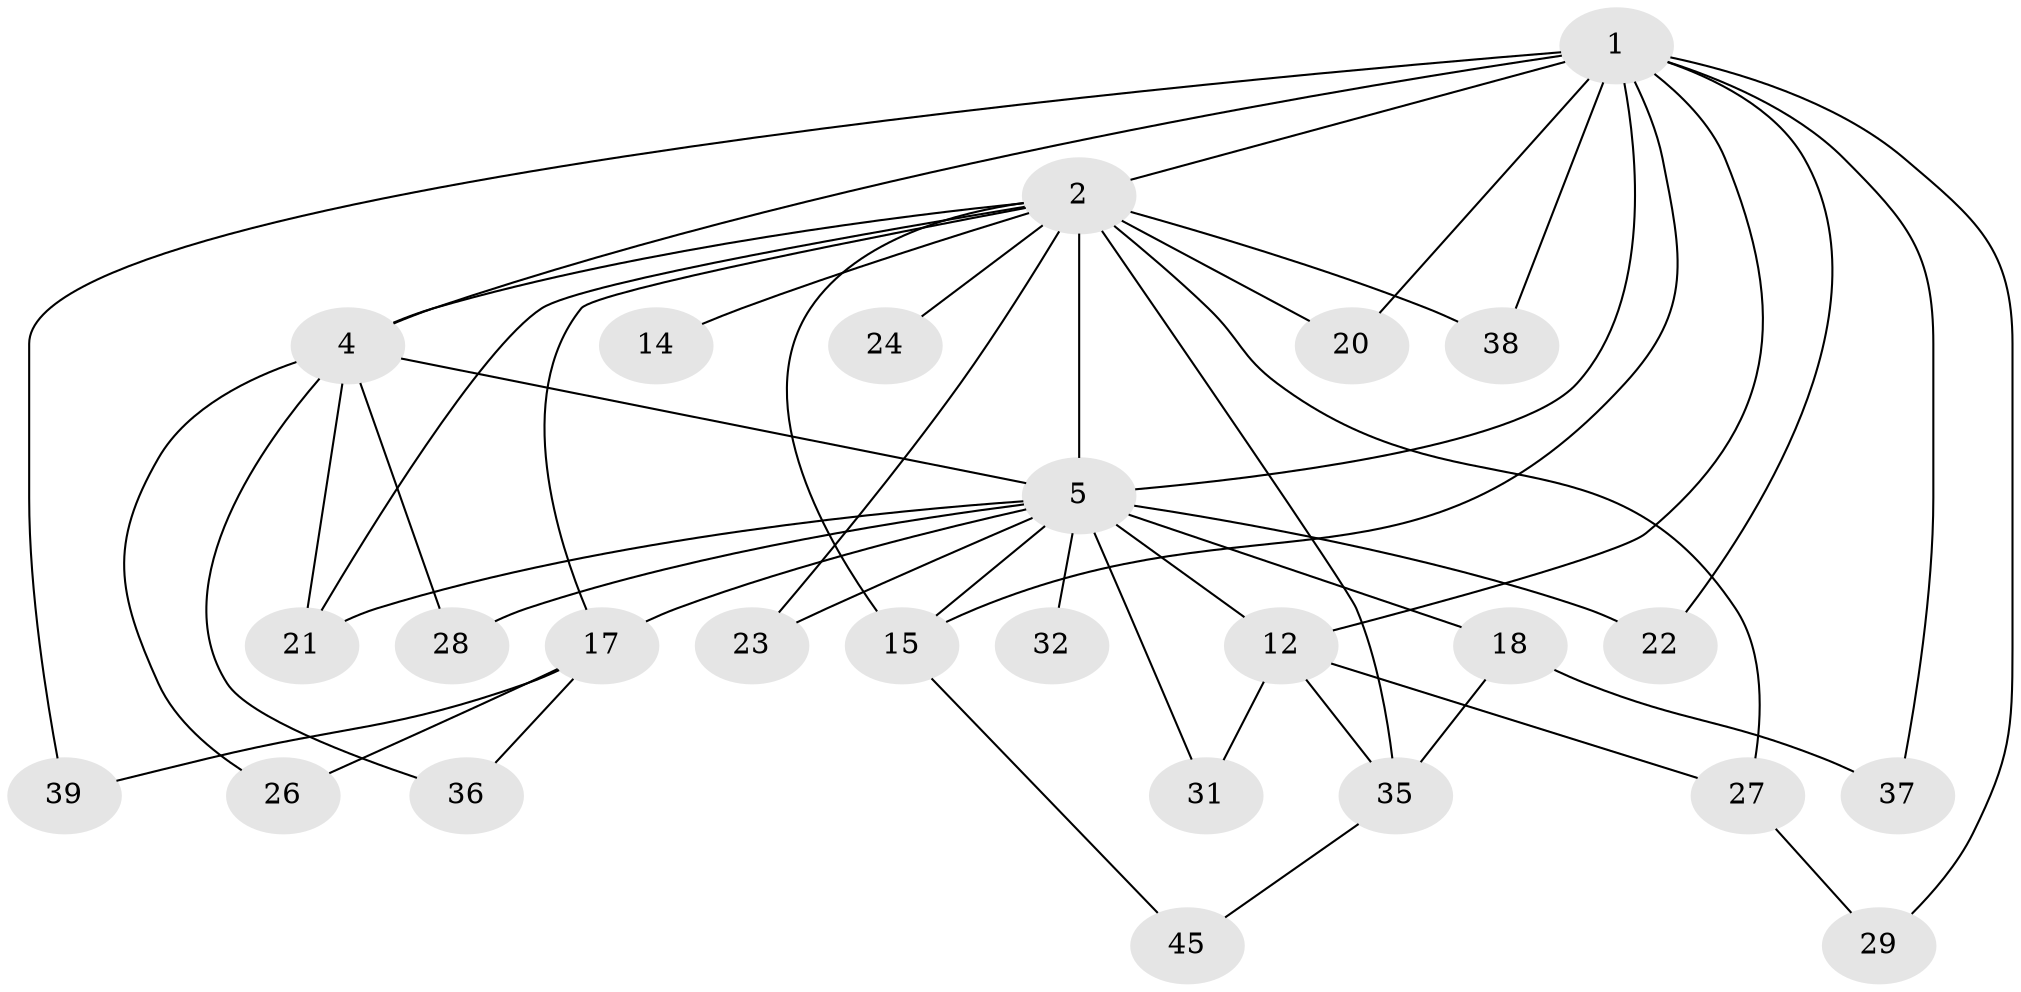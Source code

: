 // original degree distribution, {10: 0.019230769230769232, 12: 0.038461538461538464, 15: 0.019230769230769232, 19: 0.057692307692307696, 14: 0.038461538461538464, 16: 0.019230769230769232, 3: 0.07692307692307693, 6: 0.019230769230769232, 4: 0.07692307692307693, 2: 0.5961538461538461, 7: 0.019230769230769232, 5: 0.019230769230769232}
// Generated by graph-tools (version 1.1) at 2025/13/03/09/25 04:13:44]
// undirected, 26 vertices, 49 edges
graph export_dot {
graph [start="1"]
  node [color=gray90,style=filled];
  1 [super="+3"];
  2 [super="+6"];
  4;
  5 [super="+48+50+9+19"];
  12 [super="+40"];
  14;
  15;
  17;
  18;
  20;
  21 [super="+25"];
  22;
  23;
  24;
  26;
  27;
  28;
  29;
  31;
  32;
  35;
  36;
  37;
  38;
  39;
  45;
  1 -- 2 [weight=9];
  1 -- 4 [weight=4];
  1 -- 5 [weight=13];
  1 -- 22;
  1 -- 38;
  1 -- 37;
  1 -- 39;
  1 -- 12;
  1 -- 15;
  1 -- 20;
  1 -- 29;
  2 -- 4 [weight=5];
  2 -- 5 [weight=11];
  2 -- 15;
  2 -- 27;
  2 -- 35 [weight=2];
  2 -- 38;
  2 -- 14 [weight=2];
  2 -- 17 [weight=2];
  2 -- 20;
  2 -- 21;
  2 -- 23;
  2 -- 24 [weight=2];
  4 -- 5 [weight=6];
  4 -- 26;
  4 -- 28;
  4 -- 36;
  4 -- 21;
  5 -- 12 [weight=2];
  5 -- 18 [weight=2];
  5 -- 21;
  5 -- 22;
  5 -- 32 [weight=2];
  5 -- 17 [weight=2];
  5 -- 15;
  5 -- 28;
  5 -- 31;
  5 -- 23;
  12 -- 27;
  12 -- 31;
  12 -- 35;
  15 -- 45;
  17 -- 26;
  17 -- 36;
  17 -- 39;
  18 -- 35;
  18 -- 37;
  27 -- 29;
  35 -- 45;
}
